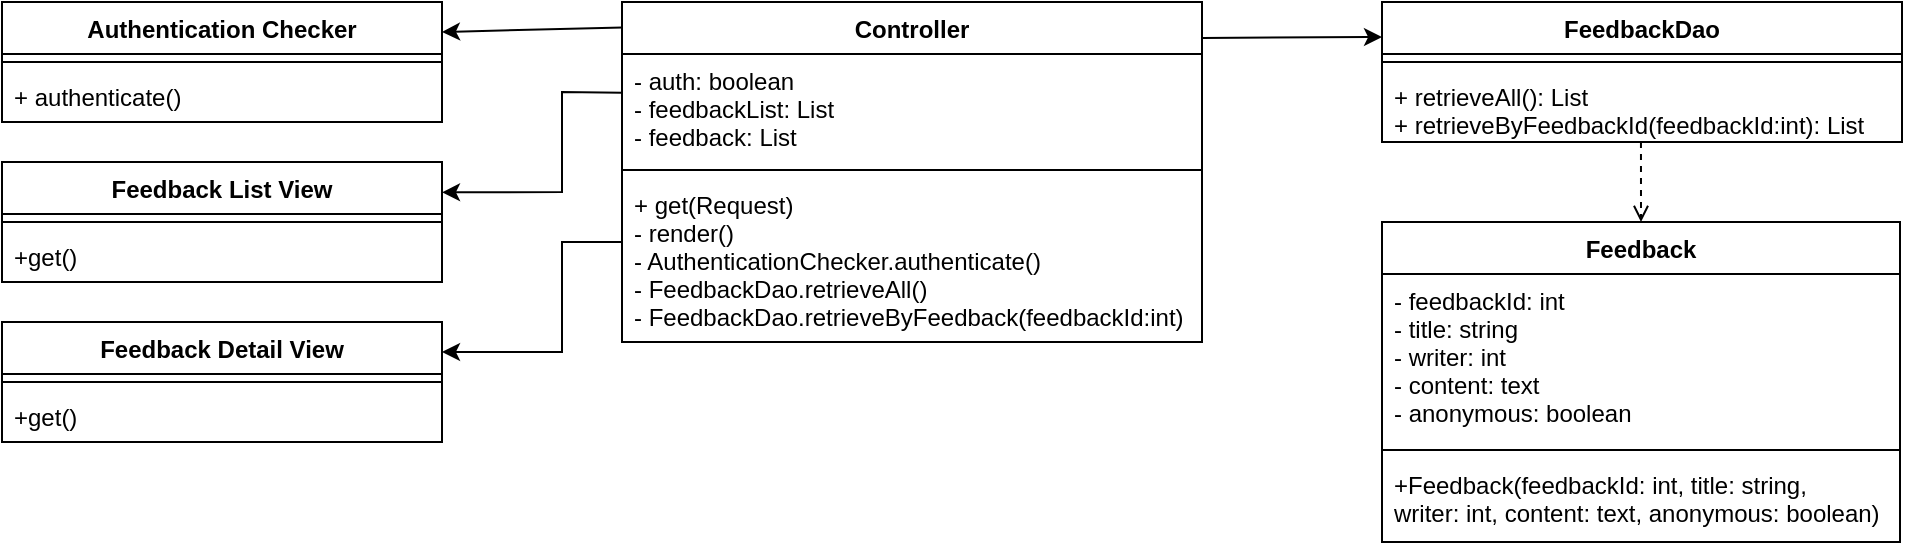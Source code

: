 <?xml version="1.0" encoding="UTF-8"?>
<mxfile version="14.6.12" type="google">
  <diagram id="912eLmmqkEjgLMKc0fQ2" name="Page-1">
    <mxGraphModel dx="1038" dy="491" grid="1" gridSize="10" guides="1" tooltips="1" connect="1" arrows="1" fold="1" page="1" pageScale="1" pageWidth="827" pageHeight="1169" math="0" shadow="0">
      <root>
        <mxCell id="0" />
        <mxCell id="1" parent="0" />
        <mxCell id="YX0XRqhsroAUOrn75s3M-1" value="Controller" style="swimlane;fontStyle=1;align=center;verticalAlign=top;childLayout=stackLayout;horizontal=1;startSize=26;horizontalStack=0;resizeParent=1;resizeParentMax=0;resizeLast=0;collapsible=1;marginBottom=0;" vertex="1" parent="1">
          <mxGeometry x="590" y="100" width="290" height="170" as="geometry" />
        </mxCell>
        <mxCell id="YX0XRqhsroAUOrn75s3M-2" value="- auth: boolean&#xa;- feedbackList: List&#xa;- feedback: List&#xa;" style="text;strokeColor=none;fillColor=none;align=left;verticalAlign=top;spacingLeft=4;spacingRight=4;overflow=hidden;rotatable=0;points=[[0,0.5],[1,0.5]];portConstraint=eastwest;" vertex="1" parent="YX0XRqhsroAUOrn75s3M-1">
          <mxGeometry y="26" width="290" height="54" as="geometry" />
        </mxCell>
        <mxCell id="YX0XRqhsroAUOrn75s3M-3" value="" style="line;strokeWidth=1;fillColor=none;align=left;verticalAlign=middle;spacingTop=-1;spacingLeft=3;spacingRight=3;rotatable=0;labelPosition=right;points=[];portConstraint=eastwest;" vertex="1" parent="YX0XRqhsroAUOrn75s3M-1">
          <mxGeometry y="80" width="290" height="8" as="geometry" />
        </mxCell>
        <mxCell id="YX0XRqhsroAUOrn75s3M-4" value="+ get(Request)&#xa;- render()&#xa;- AuthenticationChecker.authenticate()&#xa;- FeedbackDao.retrieveAll()&#xa;- FeedbackDao.retrieveByFeedback(feedbackId:int)" style="text;strokeColor=none;fillColor=none;align=left;verticalAlign=top;spacingLeft=4;spacingRight=4;overflow=hidden;rotatable=0;points=[[0,0.5],[1,0.5]];portConstraint=eastwest;" vertex="1" parent="YX0XRqhsroAUOrn75s3M-1">
          <mxGeometry y="88" width="290" height="82" as="geometry" />
        </mxCell>
        <mxCell id="YX0XRqhsroAUOrn75s3M-13" value="Feedback List View" style="swimlane;fontStyle=1;align=center;verticalAlign=top;childLayout=stackLayout;horizontal=1;startSize=26;horizontalStack=0;resizeParent=1;resizeParentMax=0;resizeLast=0;collapsible=1;marginBottom=0;" vertex="1" parent="1">
          <mxGeometry x="280" y="180" width="220" height="60" as="geometry" />
        </mxCell>
        <mxCell id="YX0XRqhsroAUOrn75s3M-15" value="" style="line;strokeWidth=1;fillColor=none;align=left;verticalAlign=middle;spacingTop=-1;spacingLeft=3;spacingRight=3;rotatable=0;labelPosition=right;points=[];portConstraint=eastwest;" vertex="1" parent="YX0XRqhsroAUOrn75s3M-13">
          <mxGeometry y="26" width="220" height="8" as="geometry" />
        </mxCell>
        <mxCell id="YX0XRqhsroAUOrn75s3M-16" value="+get()" style="text;strokeColor=none;fillColor=none;align=left;verticalAlign=top;spacingLeft=4;spacingRight=4;overflow=hidden;rotatable=0;points=[[0,0.5],[1,0.5]];portConstraint=eastwest;" vertex="1" parent="YX0XRqhsroAUOrn75s3M-13">
          <mxGeometry y="34" width="220" height="26" as="geometry" />
        </mxCell>
        <mxCell id="YX0XRqhsroAUOrn75s3M-17" value="Feedback Detail View" style="swimlane;fontStyle=1;align=center;verticalAlign=top;childLayout=stackLayout;horizontal=1;startSize=26;horizontalStack=0;resizeParent=1;resizeParentMax=0;resizeLast=0;collapsible=1;marginBottom=0;" vertex="1" parent="1">
          <mxGeometry x="280" y="260" width="220" height="60" as="geometry" />
        </mxCell>
        <mxCell id="YX0XRqhsroAUOrn75s3M-18" value="" style="line;strokeWidth=1;fillColor=none;align=left;verticalAlign=middle;spacingTop=-1;spacingLeft=3;spacingRight=3;rotatable=0;labelPosition=right;points=[];portConstraint=eastwest;" vertex="1" parent="YX0XRqhsroAUOrn75s3M-17">
          <mxGeometry y="26" width="220" height="8" as="geometry" />
        </mxCell>
        <mxCell id="YX0XRqhsroAUOrn75s3M-19" value="+get()" style="text;strokeColor=none;fillColor=none;align=left;verticalAlign=top;spacingLeft=4;spacingRight=4;overflow=hidden;rotatable=0;points=[[0,0.5],[1,0.5]];portConstraint=eastwest;" vertex="1" parent="YX0XRqhsroAUOrn75s3M-17">
          <mxGeometry y="34" width="220" height="26" as="geometry" />
        </mxCell>
        <mxCell id="YX0XRqhsroAUOrn75s3M-26" value="Authentication Checker" style="swimlane;fontStyle=1;align=center;verticalAlign=top;childLayout=stackLayout;horizontal=1;startSize=26;horizontalStack=0;resizeParent=1;resizeParentMax=0;resizeLast=0;collapsible=1;marginBottom=0;" vertex="1" parent="1">
          <mxGeometry x="280" y="100" width="220" height="60" as="geometry" />
        </mxCell>
        <mxCell id="YX0XRqhsroAUOrn75s3M-28" value="" style="line;strokeWidth=1;fillColor=none;align=left;verticalAlign=middle;spacingTop=-1;spacingLeft=3;spacingRight=3;rotatable=0;labelPosition=right;points=[];portConstraint=eastwest;" vertex="1" parent="YX0XRqhsroAUOrn75s3M-26">
          <mxGeometry y="26" width="220" height="8" as="geometry" />
        </mxCell>
        <mxCell id="YX0XRqhsroAUOrn75s3M-29" value="+ authenticate()" style="text;strokeColor=none;fillColor=none;align=left;verticalAlign=top;spacingLeft=4;spacingRight=4;overflow=hidden;rotatable=0;points=[[0,0.5],[1,0.5]];portConstraint=eastwest;" vertex="1" parent="YX0XRqhsroAUOrn75s3M-26">
          <mxGeometry y="34" width="220" height="26" as="geometry" />
        </mxCell>
        <mxCell id="YX0XRqhsroAUOrn75s3M-37" value="Feedback" style="swimlane;fontStyle=1;align=center;verticalAlign=top;childLayout=stackLayout;horizontal=1;startSize=26;horizontalStack=0;resizeParent=1;resizeParentMax=0;resizeLast=0;collapsible=1;marginBottom=0;" vertex="1" parent="1">
          <mxGeometry x="970" y="210" width="259" height="160" as="geometry" />
        </mxCell>
        <mxCell id="YX0XRqhsroAUOrn75s3M-38" value="- feedbackId: int&#xa;- title: string&#xa;- writer: int&#xa;- content: text&#xa;- anonymous: boolean" style="text;strokeColor=none;fillColor=none;align=left;verticalAlign=top;spacingLeft=4;spacingRight=4;overflow=hidden;rotatable=0;points=[[0,0.5],[1,0.5]];portConstraint=eastwest;" vertex="1" parent="YX0XRqhsroAUOrn75s3M-37">
          <mxGeometry y="26" width="259" height="84" as="geometry" />
        </mxCell>
        <mxCell id="YX0XRqhsroAUOrn75s3M-39" value="" style="line;strokeWidth=1;fillColor=none;align=left;verticalAlign=middle;spacingTop=-1;spacingLeft=3;spacingRight=3;rotatable=0;labelPosition=right;points=[];portConstraint=eastwest;" vertex="1" parent="YX0XRqhsroAUOrn75s3M-37">
          <mxGeometry y="110" width="259" height="8" as="geometry" />
        </mxCell>
        <mxCell id="YX0XRqhsroAUOrn75s3M-40" value="+Feedback(feedbackId: int, title: string,&#xa;writer: int, content: text, anonymous: boolean)" style="text;strokeColor=none;fillColor=none;align=left;verticalAlign=top;spacingLeft=4;spacingRight=4;overflow=hidden;rotatable=0;points=[[0,0.5],[1,0.5]];portConstraint=eastwest;" vertex="1" parent="YX0XRqhsroAUOrn75s3M-37">
          <mxGeometry y="118" width="259" height="42" as="geometry" />
        </mxCell>
        <mxCell id="YX0XRqhsroAUOrn75s3M-41" value="FeedbackDao" style="swimlane;fontStyle=1;align=center;verticalAlign=top;childLayout=stackLayout;horizontal=1;startSize=26;horizontalStack=0;resizeParent=1;resizeParentMax=0;resizeLast=0;collapsible=1;marginBottom=0;" vertex="1" parent="1">
          <mxGeometry x="970" y="100" width="260" height="70" as="geometry" />
        </mxCell>
        <mxCell id="YX0XRqhsroAUOrn75s3M-43" value="" style="line;strokeWidth=1;fillColor=none;align=left;verticalAlign=middle;spacingTop=-1;spacingLeft=3;spacingRight=3;rotatable=0;labelPosition=right;points=[];portConstraint=eastwest;" vertex="1" parent="YX0XRqhsroAUOrn75s3M-41">
          <mxGeometry y="26" width="260" height="8" as="geometry" />
        </mxCell>
        <mxCell id="YX0XRqhsroAUOrn75s3M-44" value="+ retrieveAll(): List&#xa;+ retrieveByFeedbackId(feedbackId:int): List" style="text;strokeColor=none;fillColor=none;align=left;verticalAlign=top;spacingLeft=4;spacingRight=4;overflow=hidden;rotatable=0;points=[[0,0.5],[1,0.5]];portConstraint=eastwest;" vertex="1" parent="YX0XRqhsroAUOrn75s3M-41">
          <mxGeometry y="34" width="260" height="36" as="geometry" />
        </mxCell>
        <mxCell id="YX0XRqhsroAUOrn75s3M-53" value="" style="endArrow=classic;html=1;exitX=0.001;exitY=0.075;exitDx=0;exitDy=0;exitPerimeter=0;entryX=1;entryY=0.25;entryDx=0;entryDy=0;" edge="1" parent="1" source="YX0XRqhsroAUOrn75s3M-1" target="YX0XRqhsroAUOrn75s3M-26">
          <mxGeometry width="50" height="50" relative="1" as="geometry">
            <mxPoint x="520" y="90" as="sourcePoint" />
            <mxPoint x="570" y="40" as="targetPoint" />
          </mxGeometry>
        </mxCell>
        <mxCell id="YX0XRqhsroAUOrn75s3M-54" value="" style="endArrow=classic;html=1;exitX=0.001;exitY=0.358;exitDx=0;exitDy=0;exitPerimeter=0;entryX=1;entryY=0.25;entryDx=0;entryDy=0;rounded=0;" edge="1" parent="1" source="YX0XRqhsroAUOrn75s3M-2">
          <mxGeometry width="50" height="50" relative="1" as="geometry">
            <mxPoint x="590.22" y="194.41" as="sourcePoint" />
            <mxPoint x="500" y="195.16" as="targetPoint" />
            <Array as="points">
              <mxPoint x="560" y="145" />
              <mxPoint x="560" y="195" />
            </Array>
          </mxGeometry>
        </mxCell>
        <mxCell id="YX0XRqhsroAUOrn75s3M-55" value="" style="endArrow=classic;html=1;exitX=0.001;exitY=0.075;exitDx=0;exitDy=0;exitPerimeter=0;entryX=1;entryY=0.25;entryDx=0;entryDy=0;rounded=0;" edge="1" parent="1" target="YX0XRqhsroAUOrn75s3M-17">
          <mxGeometry width="50" height="50" relative="1" as="geometry">
            <mxPoint x="590.22" y="220.0" as="sourcePoint" />
            <mxPoint x="500" y="220.75" as="targetPoint" />
            <Array as="points">
              <mxPoint x="560" y="220" />
              <mxPoint x="560" y="275" />
            </Array>
          </mxGeometry>
        </mxCell>
        <mxCell id="YX0XRqhsroAUOrn75s3M-58" value="" style="endArrow=classic;html=1;entryX=0;entryY=0.25;entryDx=0;entryDy=0;" edge="1" parent="1" target="YX0XRqhsroAUOrn75s3M-41">
          <mxGeometry width="50" height="50" relative="1" as="geometry">
            <mxPoint x="880" y="118" as="sourcePoint" />
            <mxPoint x="930" y="70" as="targetPoint" />
          </mxGeometry>
        </mxCell>
        <mxCell id="YX0XRqhsroAUOrn75s3M-59" value="" style="endArrow=open;html=1;entryX=0.5;entryY=0;entryDx=0;entryDy=0;exitX=0.498;exitY=1.001;exitDx=0;exitDy=0;exitPerimeter=0;dashed=1;endFill=0;" edge="1" parent="1" source="YX0XRqhsroAUOrn75s3M-44" target="YX0XRqhsroAUOrn75s3M-37">
          <mxGeometry width="50" height="50" relative="1" as="geometry">
            <mxPoint x="1100" y="170" as="sourcePoint" />
            <mxPoint x="1150" y="120" as="targetPoint" />
          </mxGeometry>
        </mxCell>
      </root>
    </mxGraphModel>
  </diagram>
</mxfile>
